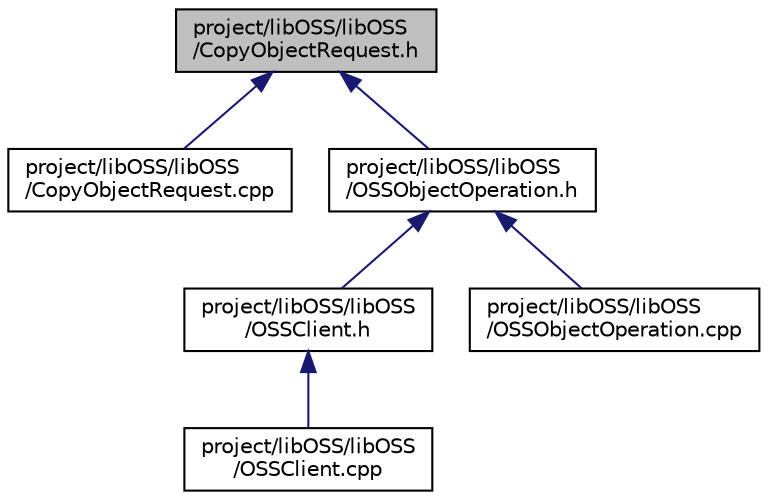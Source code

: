 digraph "project/libOSS/libOSS/CopyObjectRequest.h"
{
  edge [fontname="Helvetica",fontsize="10",labelfontname="Helvetica",labelfontsize="10"];
  node [fontname="Helvetica",fontsize="10",shape=record];
  Node1 [label="project/libOSS/libOSS\l/CopyObjectRequest.h",height=0.2,width=0.4,color="black", fillcolor="grey75", style="filled" fontcolor="black"];
  Node1 -> Node2 [dir="back",color="midnightblue",fontsize="10",style="solid",fontname="Helvetica"];
  Node2 [label="project/libOSS/libOSS\l/CopyObjectRequest.cpp",height=0.2,width=0.4,color="black", fillcolor="white", style="filled",URL="$_copy_object_request_8cpp.html"];
  Node1 -> Node3 [dir="back",color="midnightblue",fontsize="10",style="solid",fontname="Helvetica"];
  Node3 [label="project/libOSS/libOSS\l/OSSObjectOperation.h",height=0.2,width=0.4,color="black", fillcolor="white", style="filled",URL="$_o_s_s_object_operation_8h.html"];
  Node3 -> Node4 [dir="back",color="midnightblue",fontsize="10",style="solid",fontname="Helvetica"];
  Node4 [label="project/libOSS/libOSS\l/OSSClient.h",height=0.2,width=0.4,color="black", fillcolor="white", style="filled",URL="$_o_s_s_client_8h.html"];
  Node4 -> Node5 [dir="back",color="midnightblue",fontsize="10",style="solid",fontname="Helvetica"];
  Node5 [label="project/libOSS/libOSS\l/OSSClient.cpp",height=0.2,width=0.4,color="black", fillcolor="white", style="filled",URL="$_o_s_s_client_8cpp.html"];
  Node3 -> Node6 [dir="back",color="midnightblue",fontsize="10",style="solid",fontname="Helvetica"];
  Node6 [label="project/libOSS/libOSS\l/OSSObjectOperation.cpp",height=0.2,width=0.4,color="black", fillcolor="white", style="filled",URL="$_o_s_s_object_operation_8cpp.html"];
}
